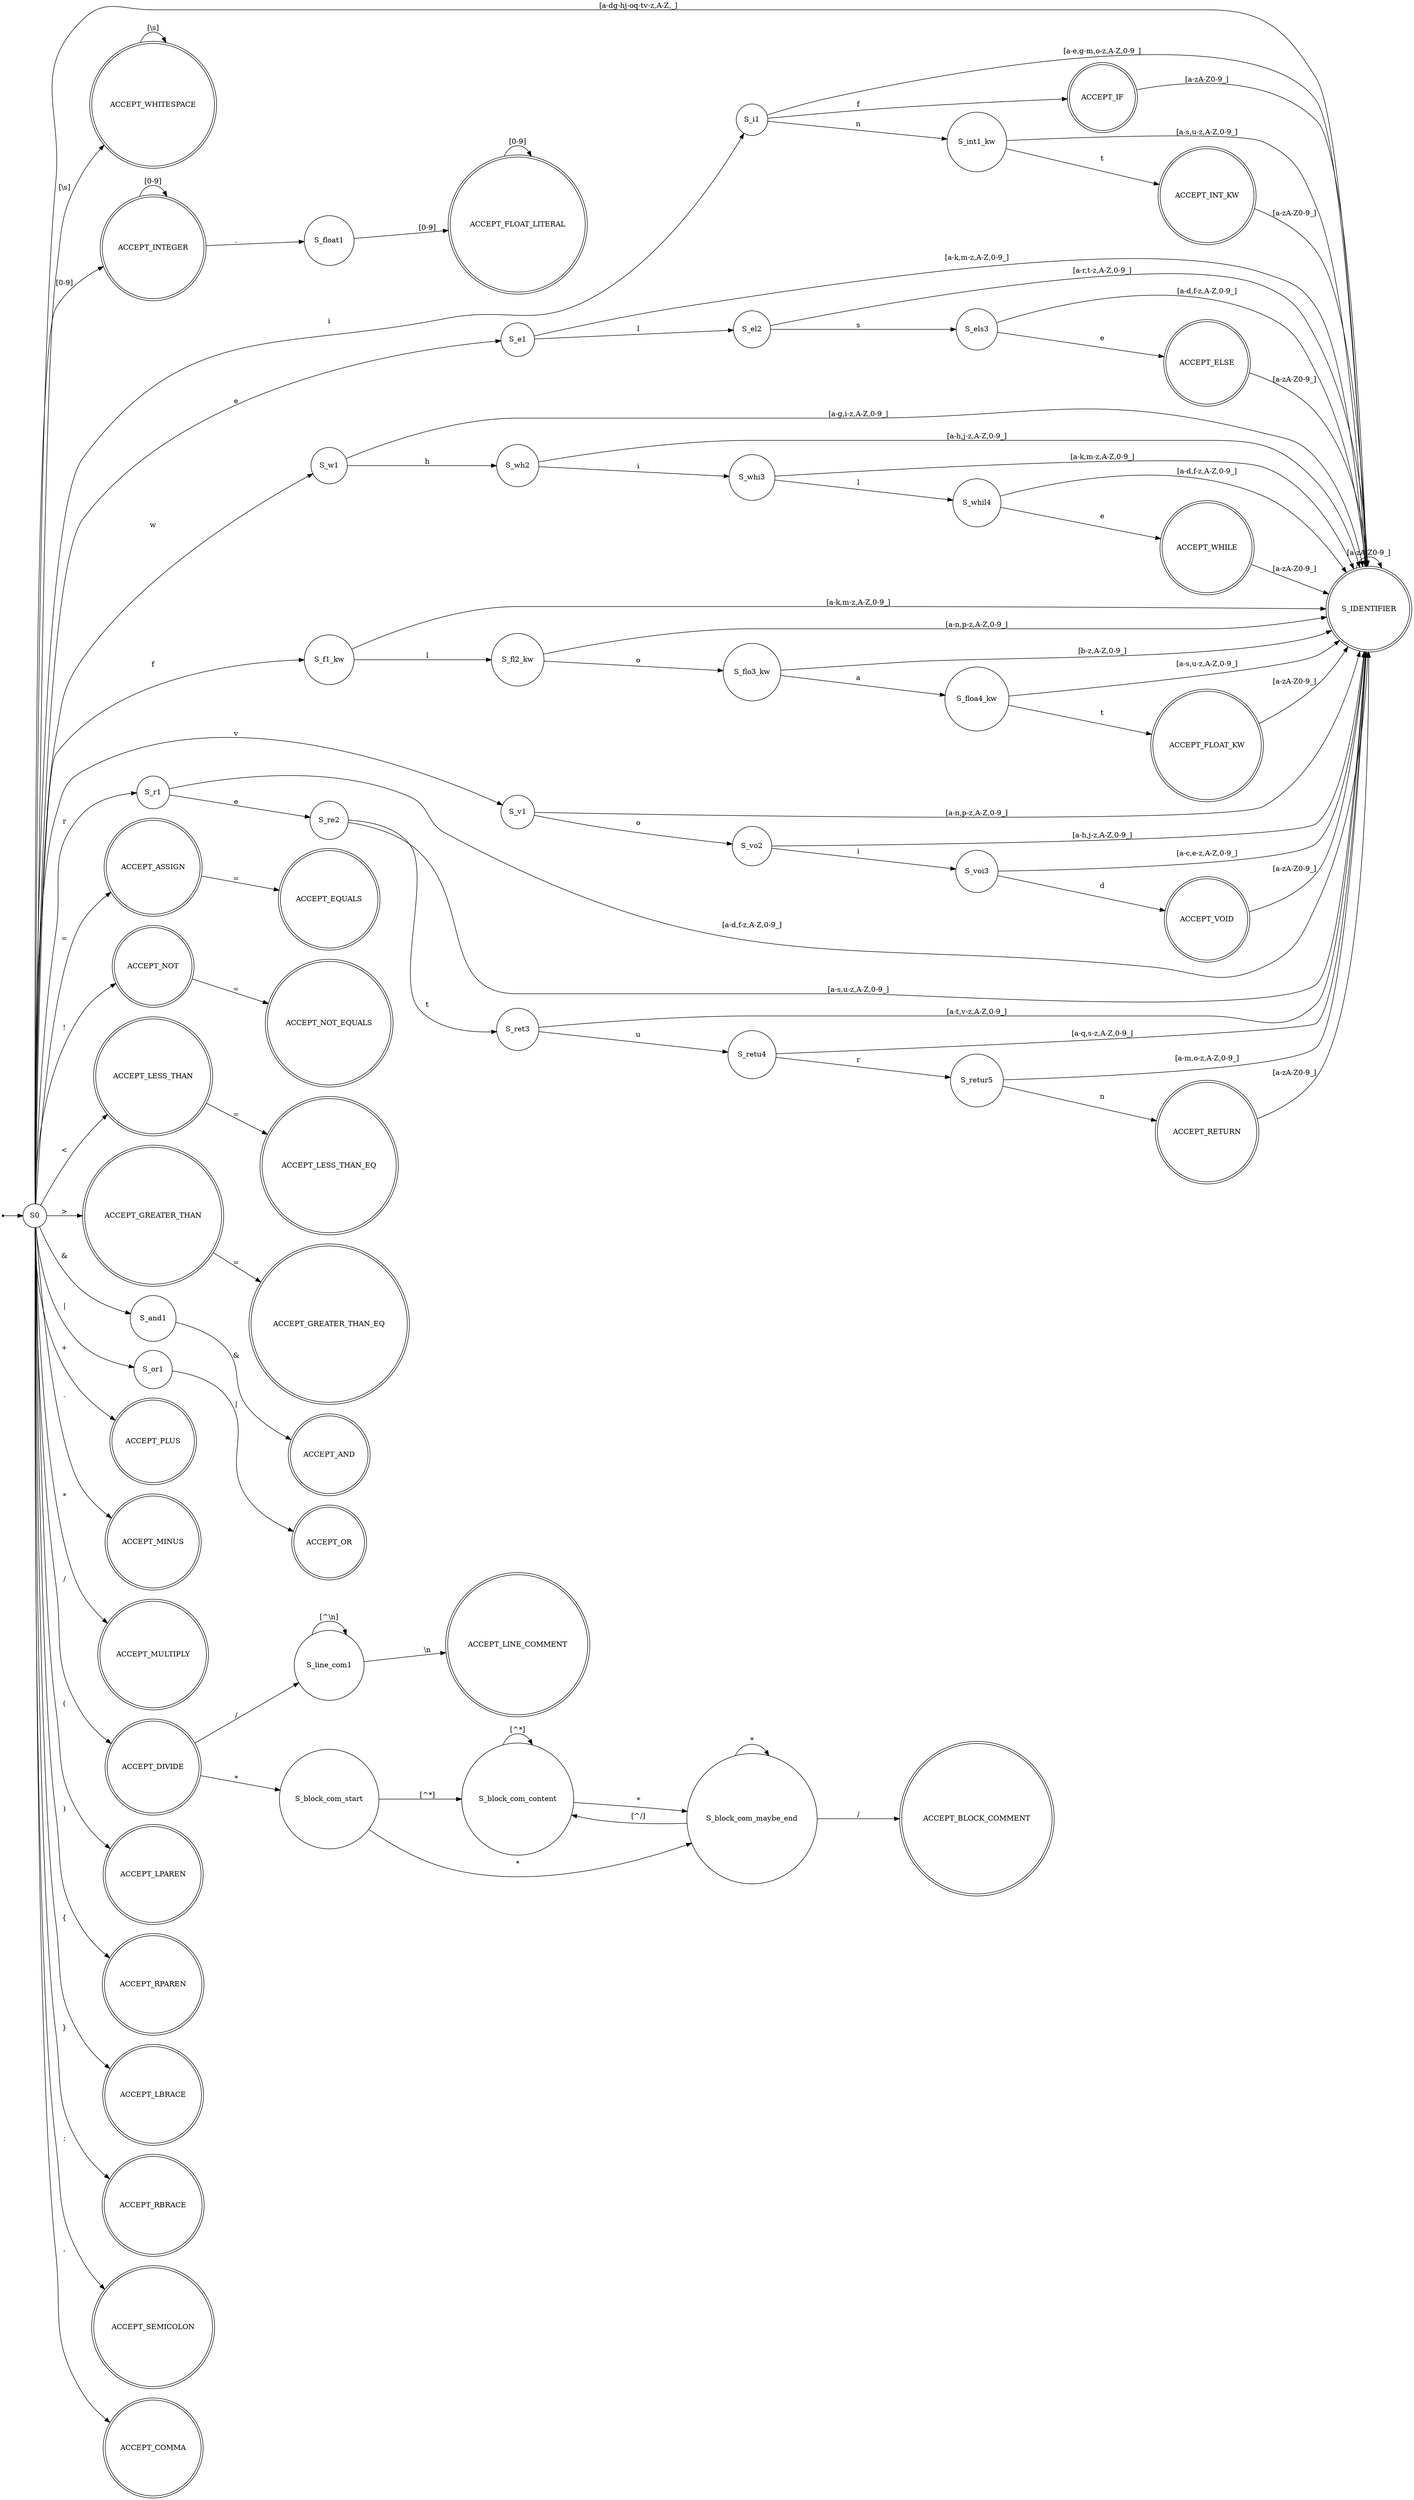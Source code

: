 digraph LexicalAnalyzerAFD {
    rankdir=LR;
    node [shape = circle];
    start [shape = point];
    S0 [label="S0"];
    start -> S0;

    // Estado de aceitação para IDENTIFIER
    S_IDENTIFIER [label="S_IDENTIFIER", shape=doublecircle];

    // --- WHITESPACE ---
    S0 -> S_ws [label="[\\s]"];
    S_ws [label="ACCEPT_WHITESPACE", shape=doublecircle];
    S_ws -> S_ws [label="[\\s]"];

    // --- INTEGER_LITERAL & FLOAT_LITERAL ---
    S0 -> S_int1 [label="[0-9]"];
    S_int1 [label="ACCEPT_INTEGER", shape=doublecircle];
    S_int1 -> S_int1 [label="[0-9]"];
    S_int1 -> S_float1 [label="."];
    S_float1 [label="S_float1"];
    S_float1 -> S_float2 [label="[0-9]"];
    S_float2 [label="ACCEPT_FLOAT_LITERAL", shape=doublecircle];
    S_float2 -> S_float2 [label="[0-9]"];

    // --- IDENTIFIERS and KEYWORDS ---
    // Letras que iniciam identificadores mas não palavras-chave específicas
    // (a,b,c,d,g,h,j,k,m,o,p,q,s,t,u,x,y,z,_, todas maiúsculas)
    S0 -> S_IDENTIFIER [label="[a-dg-hj-oq-tv-z,A-Z,_]"];

    // IF
    S0 -> S_i1 [label="i"];
    S_i1 -> S_if2 [label="f"];
    S_if2 [label="ACCEPT_IF", shape=doublecircle];
    S_if2 -> S_IDENTIFIER [label="[a-zA-Z0-9_]"]; // ex: ifx -> IDENTIFIER
    // Transição de 'i' para IDENTIFIER se não for 'if' ou 'int'
    S_i1 -> S_IDENTIFIER [label="[a-e,g-m,o-z,A-Z,0-9_]"]; // ex: ix, i_ (mas não 'in')

    // INT (keyword)
    S_i1 -> S_int1_kw [label="n"]; // Continua de S0->i->S_i1
    S_int1_kw -> S_int2_kw [label="t"];
    S_int2_kw [label="ACCEPT_INT_KW", shape=doublecircle];
    S_int2_kw -> S_IDENTIFIER [label="[a-zA-Z0-9_]"]; // ex: intx -> IDENTIFIER
    S_int1_kw -> S_IDENTIFIER [label="[a-s,u-z,A-Z,0-9_]"]; // ex: inx -> IDENTIFIER

    // ELSE
    S0 -> S_e1 [label="e"];
    S_e1 -> S_el2 [label="l"];
    S_el2 -> S_els3 [label="s"];
    S_els3 -> S_else4 [label="e"];
    S_else4 [label="ACCEPT_ELSE", shape=doublecircle];
    S_else4 -> S_IDENTIFIER [label="[a-zA-Z0-9_]"];
    S_els3 -> S_IDENTIFIER [label="[a-d,f-z,A-Z,0-9_]"];
    S_el2 -> S_IDENTIFIER [label="[a-r,t-z,A-Z,0-9_]"];
    S_e1 -> S_IDENTIFIER [label="[a-k,m-z,A-Z,0-9_]"];

    // WHILE
    S0 -> S_w1 [label="w"];
    S_w1 -> S_wh2 [label="h"];
    S_wh2 -> S_whi3 [label="i"];
    S_whi3 -> S_whil4 [label="l"];
    S_whil4 -> S_while5 [label="e"];
    S_while5 [label="ACCEPT_WHILE", shape=doublecircle];
    S_while5 -> S_IDENTIFIER [label="[a-zA-Z0-9_]"];
    S_whil4 -> S_IDENTIFIER [label="[a-d,f-z,A-Z,0-9_]"];
    S_whi3 -> S_IDENTIFIER [label="[a-k,m-z,A-Z,0-9_]"];
    S_wh2 -> S_IDENTIFIER [label="[a-h,j-z,A-Z,0-9_]"];
    S_w1 -> S_IDENTIFIER [label="[a-g,i-z,A-Z,0-9_]"];

    // FLOAT (keyword)
    S0 -> S_f1_kw [label="f"];
    S_f1_kw -> S_fl2_kw [label="l"];
    S_fl2_kw -> S_flo3_kw [label="o"];
    S_flo3_kw -> S_floa4_kw [label="a"];
    S_floa4_kw -> S_float5_kw [label="t"];
    S_float5_kw [label="ACCEPT_FLOAT_KW", shape=doublecircle];
    S_float5_kw -> S_IDENTIFIER [label="[a-zA-Z0-9_]"];
    S_floa4_kw -> S_IDENTIFIER [label="[a-s,u-z,A-Z,0-9_]"];
    S_flo3_kw -> S_IDENTIFIER [label="[b-z,A-Z,0-9_]"];
    S_fl2_kw -> S_IDENTIFIER [label="[a-n,p-z,A-Z,0-9_]"];
    S_f1_kw -> S_IDENTIFIER [label="[a-k,m-z,A-Z,0-9_]"];

    // VOID
    S0 -> S_v1 [label="v"];
    S_v1 -> S_vo2 [label="o"];
    S_vo2 -> S_voi3 [label="i"];
    S_voi3 -> S_void4 [label="d"];
    S_void4 [label="ACCEPT_VOID", shape=doublecircle];
    S_void4 -> S_IDENTIFIER [label="[a-zA-Z0-9_]"];
    S_voi3 -> S_IDENTIFIER [label="[a-c,e-z,A-Z,0-9_]"];
    S_vo2 -> S_IDENTIFIER [label="[a-h,j-z,A-Z,0-9_]"];
    S_v1 -> S_IDENTIFIER [label="[a-n,p-z,A-Z,0-9_]"];

    // RETURN
    S0 -> S_r1 [label="r"];
    S_r1 -> S_re2 [label="e"];
    S_re2 -> S_ret3 [label="t"];
    S_ret3 -> S_retu4 [label="u"];
    S_retu4 -> S_retur5 [label="r"];
    S_retur5 -> S_return6 [label="n"];
    S_return6 [label="ACCEPT_RETURN", shape=doublecircle];
    S_return6 -> S_IDENTIFIER [label="[a-zA-Z0-9_]"];
    S_retur5 -> S_IDENTIFIER [label="[a-m,o-z,A-Z,0-9_]"];
    S_retu4 -> S_IDENTIFIER [label="[a-q,s-z,A-Z,0-9_]"];
    S_ret3 -> S_IDENTIFIER [label="[a-t,v-z,A-Z,0-9_]"];
    S_re2 -> S_IDENTIFIER [label="[a-s,u-z,A-Z,0-9_]"];
    S_r1 -> S_IDENTIFIER [label="[a-d,f-z,A-Z,0-9_]"];

    // Loop no estado IDENTIFIER para caracteres subsequentes
    S_IDENTIFIER -> S_IDENTIFIER [label="[a-zA-Z0-9_]"];

    // --- OPERATORS and PUNCTUATION ---
    S0 -> S_assign [label="="]; S_assign [label="ACCEPT_ASSIGN", shape=doublecircle];
    S_assign -> S_equals [label="="]; S_equals [label="ACCEPT_EQUALS", shape=doublecircle];

    S0 -> S_not1 [label="!"]; S_not1 [label="ACCEPT_NOT", shape=doublecircle]; // Modificado para aceitar NOT
    S_not1 -> S_notequals [label="="]; S_notequals [label="ACCEPT_NOT_EQUALS", shape=doublecircle];

    S0 -> S_lt [label="<"]; S_lt [label="ACCEPT_LESS_THAN", shape=doublecircle];
    S_lt -> S_lte [label="="]; S_lte [label="ACCEPT_LESS_THAN_EQ", shape=doublecircle];

    S0 -> S_gt [label=">"]; S_gt [label="ACCEPT_GREATER_THAN", shape=doublecircle];
    S_gt -> S_gte [label="="]; S_gte [label="ACCEPT_GREATER_THAN_EQ", shape=doublecircle];

    // AND
    S0 -> S_and1 [label="&"];
    S_and1 -> S_and2 [label="&"]; S_and2 [label="ACCEPT_AND", shape=doublecircle];

    // OR
    S0 -> S_or1 [label="|"];
    S_or1 -> S_or2 [label="|"]; S_or2 [label="ACCEPT_OR", shape=doublecircle];

    S0 -> S_plus [label="+"]; S_plus [label="ACCEPT_PLUS", shape=doublecircle];
    S0 -> S_minus [label="-"]; S_minus [label="ACCEPT_MINUS", shape=doublecircle];
    S0 -> S_mul [label="*"]; S_mul [label="ACCEPT_MULTIPLY", shape=doublecircle];

    // DIVIDE and COMMENTS
    S0 -> S_div_or_com1 [label="/"];
    S_div_or_com1 [label="ACCEPT_DIVIDE", shape=doublecircle]; // Aceita DIVIDE se não formar comentário

    S_div_or_com1 -> S_line_com1 [label="/"]; // Para //
    S_line_com1 [label="S_line_com1"];
    S_line_com1 -> S_line_com1 [label="[^\\n]"]; // Qualquer char exceto newline
    S_line_com1 -> S_line_com_end [label="\\n"];   // Fim do comentário de linha
    S_line_com_end [label="ACCEPT_LINE_COMMENT", shape=doublecircle];

    S_div_or_com1 -> S_block_com_start [label="*"]; // Para /*
    S_block_com_start [label="S_block_com_start"];
    S_block_com_start -> S_block_com_content [label="[^*]"];
    S_block_com_start -> S_block_com_maybe_end [label="*"]; // Caso de /**

    S_block_com_content [label="S_block_com_content"];
    S_block_com_content -> S_block_com_content [label="[^*]"];
    S_block_com_content -> S_block_com_maybe_end [label="*"];

    S_block_com_maybe_end [label="S_block_com_maybe_end"];
    S_block_com_maybe_end -> S_block_com_content [label="[^/]"]; // Se viu '*' mas não '/' depois
    S_block_com_maybe_end -> S_block_com_maybe_end [label="*"];   // Para múltiplos '*', ex: /***
    S_block_com_maybe_end -> S_block_com_end [label="/"];       // Fim '*/'
    S_block_com_end [label="ACCEPT_BLOCK_COMMENT", shape=doublecircle];

    // Outros símbolos de pontuação
    S0 -> S_lparen [label="("]; S_lparen [label="ACCEPT_LPAREN", shape=doublecircle];
    S0 -> S_rparen [label=")"]; S_rparen [label="ACCEPT_RPAREN", shape=doublecircle];
    S0 -> S_lbrace [label="{"]; S_lbrace [label="ACCEPT_LBRACE", shape=doublecircle];
    S0 -> S_rbrace [label="}"]; S_rbrace [label="ACCEPT_RBRACE", shape=doublecircle];
    S0 -> S_semicolon [label=";"]; S_semicolon [label="ACCEPT_SEMICOLON", shape=doublecircle];
    S0 -> S_comma [label=","]; S_comma [label="ACCEPT_COMMA", shape=doublecircle];
}
